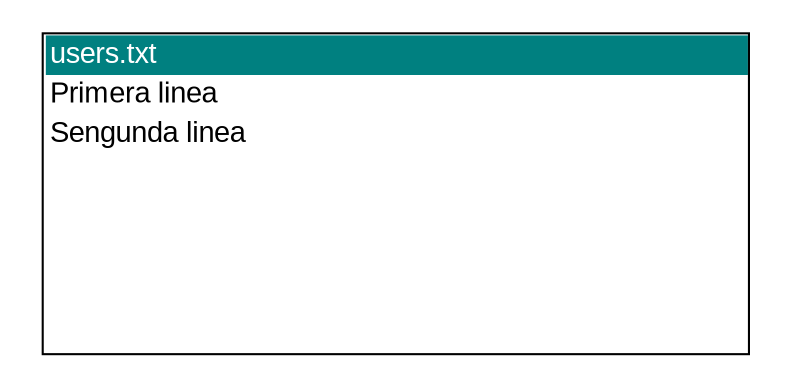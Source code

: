 digraph G {
  subgraph cluster { margin="0.0" penwidth="0.0"
    tbl [shape=none fontname="Arial" label=<
        <table border="1" cellborder="0" cellspacing="0">
        <tr><td bgcolor="teal" align="left"><font color="white">users.txt                                                                           </font></td></tr>
        <tr><td bgcolor="white" align="left">Primera linea</td></tr>
        <tr><td bgcolor="white" align="left">Sengunda linea</td></tr>
        <tr><td bgcolor="white" align="left"> </td></tr>
        <tr><td bgcolor="white" align="left"> </td></tr>
        <tr><td bgcolor="white" align="left"> </td></tr>
        <tr><td bgcolor="white" align="left"> </td></tr>
        <tr><td bgcolor="white" align="left"> </td></tr>
        </table>
    >];
  }
}